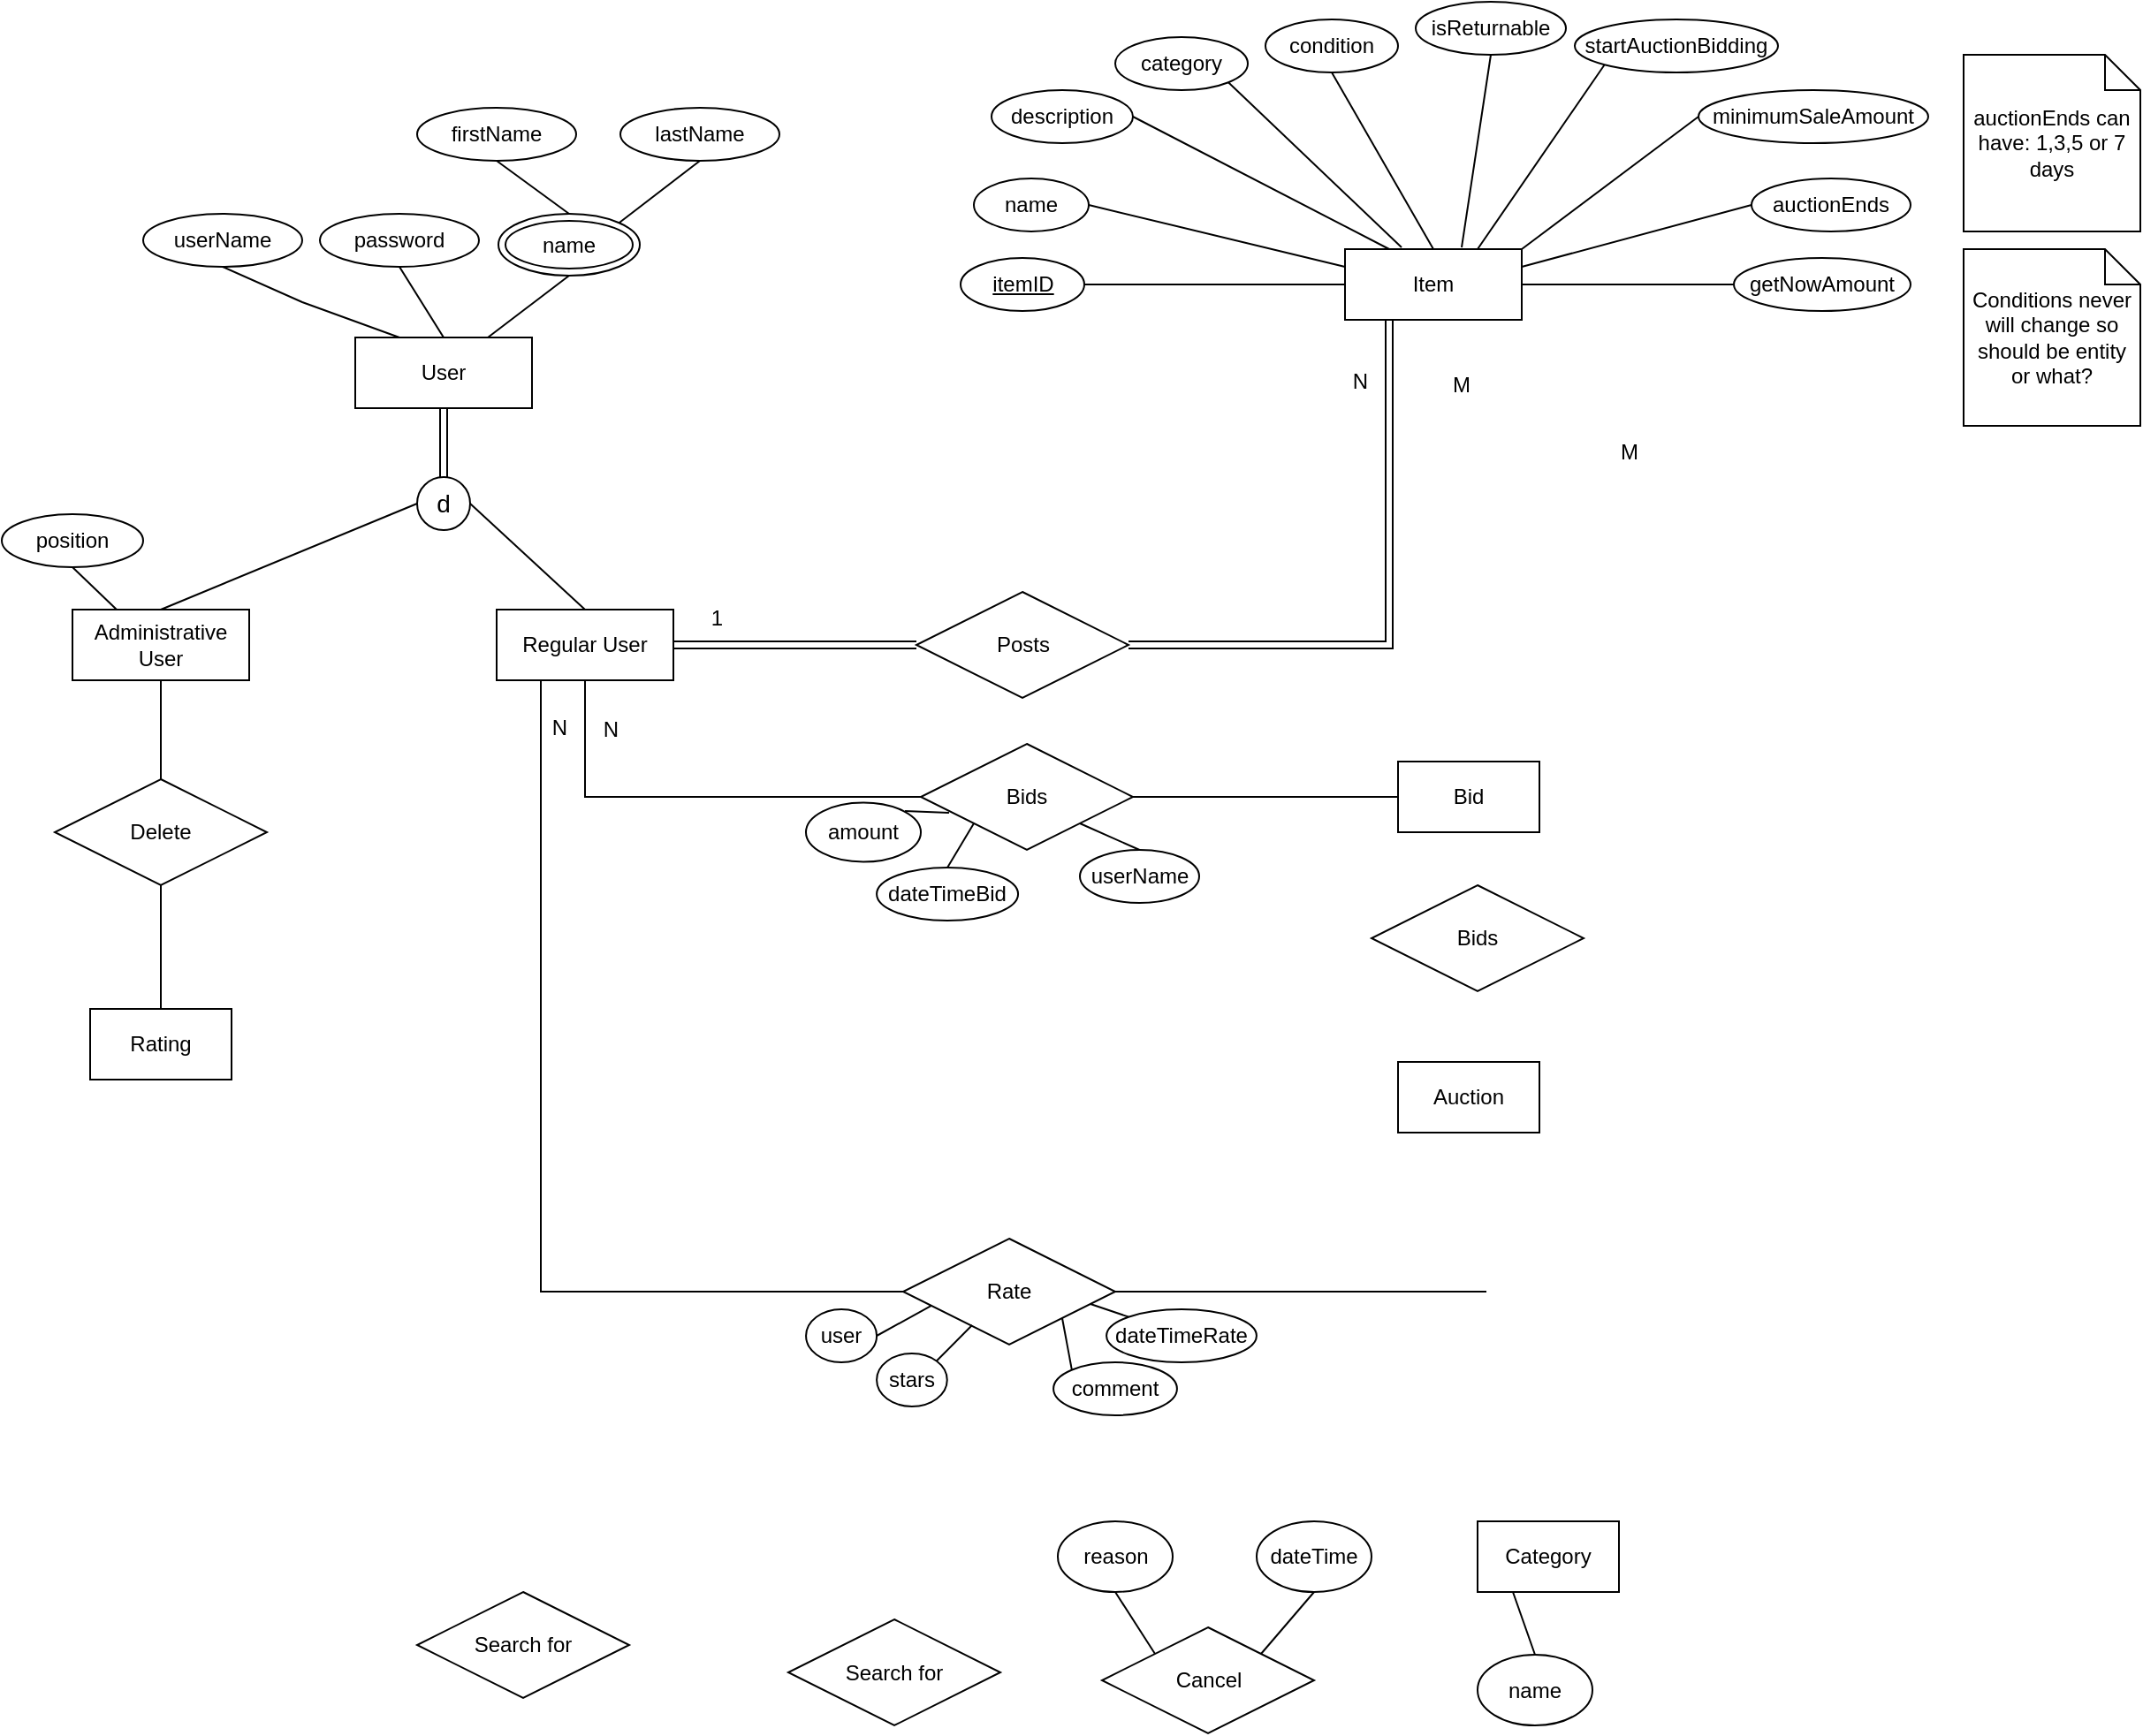 <mxfile version="23.1.1" type="github">
  <diagram name="Page-1" id="rn2iR9P1pemDrawHEx0V">
    <mxGraphModel dx="1194" dy="697" grid="1" gridSize="10" guides="1" tooltips="1" connect="1" arrows="1" fold="1" page="1" pageScale="1" pageWidth="1100" pageHeight="850" math="0" shadow="0">
      <root>
        <mxCell id="0" />
        <mxCell id="1" parent="0" />
        <mxCell id="5dd_w4zI6XYA0EgV0L-A-1" value="User" style="whiteSpace=wrap;html=1;align=center;" vertex="1" parent="1">
          <mxGeometry x="210" y="220" width="100" height="40" as="geometry" />
        </mxCell>
        <mxCell id="5dd_w4zI6XYA0EgV0L-A-2" value="Administrative User" style="whiteSpace=wrap;html=1;align=center;" vertex="1" parent="1">
          <mxGeometry x="50" y="374" width="100" height="40" as="geometry" />
        </mxCell>
        <mxCell id="5dd_w4zI6XYA0EgV0L-A-3" value="Regular User" style="whiteSpace=wrap;html=1;align=center;" vertex="1" parent="1">
          <mxGeometry x="290" y="374" width="100" height="40" as="geometry" />
        </mxCell>
        <mxCell id="5dd_w4zI6XYA0EgV0L-A-4" value="Item" style="whiteSpace=wrap;html=1;align=center;" vertex="1" parent="1">
          <mxGeometry x="770" y="170" width="100" height="40" as="geometry" />
        </mxCell>
        <mxCell id="5dd_w4zI6XYA0EgV0L-A-6" value="" style="endArrow=none;html=1;rounded=0;entryX=1;entryY=0.5;entryDx=0;entryDy=0;exitX=0.5;exitY=0;exitDx=0;exitDy=0;" edge="1" parent="1" source="5dd_w4zI6XYA0EgV0L-A-3" target="5dd_w4zI6XYA0EgV0L-A-7">
          <mxGeometry relative="1" as="geometry">
            <mxPoint x="410" y="330" as="sourcePoint" />
            <mxPoint x="245" y="270" as="targetPoint" />
          </mxGeometry>
        </mxCell>
        <mxCell id="5dd_w4zI6XYA0EgV0L-A-7" value="d" style="ellipse;whiteSpace=wrap;html=1;aspect=fixed;fontSize=14;" vertex="1" parent="1">
          <mxGeometry x="245" y="299" width="30" height="30" as="geometry" />
        </mxCell>
        <mxCell id="5dd_w4zI6XYA0EgV0L-A-8" value="" style="endArrow=none;html=1;rounded=0;entryX=0;entryY=0.5;entryDx=0;entryDy=0;exitX=0.5;exitY=0;exitDx=0;exitDy=0;" edge="1" parent="1" source="5dd_w4zI6XYA0EgV0L-A-2" target="5dd_w4zI6XYA0EgV0L-A-7">
          <mxGeometry relative="1" as="geometry">
            <mxPoint x="100" y="310" as="sourcePoint" />
            <mxPoint x="285" y="324" as="targetPoint" />
          </mxGeometry>
        </mxCell>
        <mxCell id="5dd_w4zI6XYA0EgV0L-A-9" value="userName" style="ellipse;whiteSpace=wrap;html=1;align=center;" vertex="1" parent="1">
          <mxGeometry x="90" y="150" width="90" height="30" as="geometry" />
        </mxCell>
        <mxCell id="5dd_w4zI6XYA0EgV0L-A-10" value="password" style="ellipse;whiteSpace=wrap;html=1;align=center;" vertex="1" parent="1">
          <mxGeometry x="190" y="150" width="90" height="30" as="geometry" />
        </mxCell>
        <mxCell id="5dd_w4zI6XYA0EgV0L-A-12" value="lastName" style="ellipse;whiteSpace=wrap;html=1;align=center;" vertex="1" parent="1">
          <mxGeometry x="360" y="90" width="90" height="30" as="geometry" />
        </mxCell>
        <mxCell id="5dd_w4zI6XYA0EgV0L-A-13" value="" style="endArrow=none;html=1;rounded=0;exitX=0.5;exitY=1;exitDx=0;exitDy=0;entryX=0.25;entryY=0;entryDx=0;entryDy=0;" edge="1" parent="1" source="5dd_w4zI6XYA0EgV0L-A-9" target="5dd_w4zI6XYA0EgV0L-A-1">
          <mxGeometry relative="1" as="geometry">
            <mxPoint x="60" y="240" as="sourcePoint" />
            <mxPoint x="230" y="200" as="targetPoint" />
            <Array as="points">
              <mxPoint x="180" y="200" />
            </Array>
          </mxGeometry>
        </mxCell>
        <mxCell id="5dd_w4zI6XYA0EgV0L-A-14" value="" style="endArrow=none;html=1;rounded=0;exitX=0.5;exitY=1;exitDx=0;exitDy=0;entryX=0.5;entryY=0;entryDx=0;entryDy=0;" edge="1" parent="1" source="5dd_w4zI6XYA0EgV0L-A-10" target="5dd_w4zI6XYA0EgV0L-A-1">
          <mxGeometry relative="1" as="geometry">
            <mxPoint x="140" y="190" as="sourcePoint" />
            <mxPoint x="245" y="230" as="targetPoint" />
            <Array as="points" />
          </mxGeometry>
        </mxCell>
        <mxCell id="5dd_w4zI6XYA0EgV0L-A-19" value="position" style="ellipse;whiteSpace=wrap;html=1;align=center;" vertex="1" parent="1">
          <mxGeometry x="10" y="320" width="80" height="30" as="geometry" />
        </mxCell>
        <mxCell id="5dd_w4zI6XYA0EgV0L-A-20" value="" style="endArrow=none;html=1;rounded=0;entryX=0.5;entryY=1;entryDx=0;entryDy=0;exitX=0.25;exitY=0;exitDx=0;exitDy=0;" edge="1" parent="1" source="5dd_w4zI6XYA0EgV0L-A-2" target="5dd_w4zI6XYA0EgV0L-A-19">
          <mxGeometry relative="1" as="geometry">
            <mxPoint x="470" y="430" as="sourcePoint" />
            <mxPoint x="630" y="430" as="targetPoint" />
          </mxGeometry>
        </mxCell>
        <mxCell id="5dd_w4zI6XYA0EgV0L-A-21" value="name" style="ellipse;whiteSpace=wrap;html=1;align=center;" vertex="1" parent="1">
          <mxGeometry x="560" y="130" width="65" height="30" as="geometry" />
        </mxCell>
        <mxCell id="5dd_w4zI6XYA0EgV0L-A-22" value="description" style="ellipse;whiteSpace=wrap;html=1;align=center;" vertex="1" parent="1">
          <mxGeometry x="570" y="80" width="80" height="30" as="geometry" />
        </mxCell>
        <mxCell id="5dd_w4zI6XYA0EgV0L-A-23" value="category" style="ellipse;whiteSpace=wrap;html=1;align=center;" vertex="1" parent="1">
          <mxGeometry x="640" y="50" width="75" height="30" as="geometry" />
        </mxCell>
        <mxCell id="5dd_w4zI6XYA0EgV0L-A-24" value="condition" style="ellipse;whiteSpace=wrap;html=1;align=center;" vertex="1" parent="1">
          <mxGeometry x="725" y="40" width="75" height="30" as="geometry" />
        </mxCell>
        <mxCell id="5dd_w4zI6XYA0EgV0L-A-25" value="" style="endArrow=none;html=1;rounded=0;exitX=1;exitY=0.5;exitDx=0;exitDy=0;entryX=0;entryY=0.25;entryDx=0;entryDy=0;" edge="1" parent="1" source="5dd_w4zI6XYA0EgV0L-A-21" target="5dd_w4zI6XYA0EgV0L-A-4">
          <mxGeometry relative="1" as="geometry">
            <mxPoint x="640" y="80" as="sourcePoint" />
            <mxPoint x="745" y="120" as="targetPoint" />
            <Array as="points" />
          </mxGeometry>
        </mxCell>
        <mxCell id="5dd_w4zI6XYA0EgV0L-A-26" value="" style="endArrow=none;html=1;rounded=0;exitX=1;exitY=0.5;exitDx=0;exitDy=0;entryX=0.25;entryY=0;entryDx=0;entryDy=0;" edge="1" parent="1" source="5dd_w4zI6XYA0EgV0L-A-22" target="5dd_w4zI6XYA0EgV0L-A-4">
          <mxGeometry relative="1" as="geometry">
            <mxPoint x="655" y="80" as="sourcePoint" />
            <mxPoint x="770" y="150" as="targetPoint" />
            <Array as="points" />
          </mxGeometry>
        </mxCell>
        <mxCell id="5dd_w4zI6XYA0EgV0L-A-27" value="" style="shape=link;html=1;rounded=0;exitX=0.5;exitY=0;exitDx=0;exitDy=0;entryX=0.5;entryY=1;entryDx=0;entryDy=0;" edge="1" parent="1" source="5dd_w4zI6XYA0EgV0L-A-7" target="5dd_w4zI6XYA0EgV0L-A-1">
          <mxGeometry relative="1" as="geometry">
            <mxPoint x="500" y="430" as="sourcePoint" />
            <mxPoint x="660" y="430" as="targetPoint" />
          </mxGeometry>
        </mxCell>
        <mxCell id="5dd_w4zI6XYA0EgV0L-A-28" value="" style="resizable=0;html=1;whiteSpace=wrap;align=right;verticalAlign=bottom;" connectable="0" vertex="1" parent="5dd_w4zI6XYA0EgV0L-A-27">
          <mxGeometry x="1" relative="1" as="geometry" />
        </mxCell>
        <mxCell id="5dd_w4zI6XYA0EgV0L-A-29" value="firstName" style="ellipse;whiteSpace=wrap;html=1;align=center;" vertex="1" parent="1">
          <mxGeometry x="245" y="90" width="90" height="30" as="geometry" />
        </mxCell>
        <mxCell id="5dd_w4zI6XYA0EgV0L-A-31" value="" style="endArrow=none;html=1;rounded=0;exitX=0.5;exitY=1;exitDx=0;exitDy=0;entryX=1;entryY=0;entryDx=0;entryDy=0;" edge="1" parent="1" source="5dd_w4zI6XYA0EgV0L-A-12" target="5dd_w4zI6XYA0EgV0L-A-33">
          <mxGeometry relative="1" as="geometry">
            <mxPoint x="360" y="190" as="sourcePoint" />
            <mxPoint x="385.355" y="145.858" as="targetPoint" />
            <Array as="points" />
          </mxGeometry>
        </mxCell>
        <mxCell id="5dd_w4zI6XYA0EgV0L-A-32" value="" style="endArrow=none;html=1;rounded=0;exitX=0.5;exitY=1;exitDx=0;exitDy=0;entryX=0.5;entryY=0;entryDx=0;entryDy=0;" edge="1" parent="1" source="5dd_w4zI6XYA0EgV0L-A-29" target="5dd_w4zI6XYA0EgV0L-A-33">
          <mxGeometry relative="1" as="geometry">
            <mxPoint x="450" y="110" as="sourcePoint" />
            <mxPoint x="350" y="140" as="targetPoint" />
            <Array as="points" />
          </mxGeometry>
        </mxCell>
        <mxCell id="5dd_w4zI6XYA0EgV0L-A-33" value="name" style="ellipse;shape=doubleEllipse;whiteSpace=wrap;html=1;" vertex="1" parent="1">
          <mxGeometry x="291" y="150" width="80" height="35" as="geometry" />
        </mxCell>
        <mxCell id="5dd_w4zI6XYA0EgV0L-A-34" value="" style="endArrow=none;html=1;rounded=0;exitX=0.5;exitY=1;exitDx=0;exitDy=0;entryX=0.75;entryY=0;entryDx=0;entryDy=0;" edge="1" parent="1" source="5dd_w4zI6XYA0EgV0L-A-33" target="5dd_w4zI6XYA0EgV0L-A-1">
          <mxGeometry relative="1" as="geometry">
            <mxPoint x="250" y="190" as="sourcePoint" />
            <mxPoint x="270" y="230" as="targetPoint" />
            <Array as="points" />
          </mxGeometry>
        </mxCell>
        <mxCell id="5dd_w4zI6XYA0EgV0L-A-35" value="" style="endArrow=none;html=1;rounded=0;exitX=1;exitY=1;exitDx=0;exitDy=0;entryX=0.32;entryY=-0.025;entryDx=0;entryDy=0;entryPerimeter=0;" edge="1" parent="1" source="5dd_w4zI6XYA0EgV0L-A-23" target="5dd_w4zI6XYA0EgV0L-A-4">
          <mxGeometry relative="1" as="geometry">
            <mxPoint x="765" y="80" as="sourcePoint" />
            <mxPoint x="795" y="140" as="targetPoint" />
            <Array as="points" />
          </mxGeometry>
        </mxCell>
        <mxCell id="5dd_w4zI6XYA0EgV0L-A-36" value="" style="endArrow=none;html=1;rounded=0;exitX=0.5;exitY=1;exitDx=0;exitDy=0;entryX=0.5;entryY=0;entryDx=0;entryDy=0;" edge="1" parent="1" source="5dd_w4zI6XYA0EgV0L-A-24" target="5dd_w4zI6XYA0EgV0L-A-4">
          <mxGeometry relative="1" as="geometry">
            <mxPoint x="875" y="80" as="sourcePoint" />
            <mxPoint x="820" y="140" as="targetPoint" />
            <Array as="points" />
          </mxGeometry>
        </mxCell>
        <mxCell id="5dd_w4zI6XYA0EgV0L-A-37" value="isReturnable" style="ellipse;whiteSpace=wrap;html=1;align=center;" vertex="1" parent="1">
          <mxGeometry x="810" y="30" width="85" height="30" as="geometry" />
        </mxCell>
        <mxCell id="5dd_w4zI6XYA0EgV0L-A-38" value="" style="endArrow=none;html=1;rounded=0;exitX=0.5;exitY=1;exitDx=0;exitDy=0;entryX=0.66;entryY=-0.025;entryDx=0;entryDy=0;entryPerimeter=0;" edge="1" parent="1" source="5dd_w4zI6XYA0EgV0L-A-37" target="5dd_w4zI6XYA0EgV0L-A-4">
          <mxGeometry relative="1" as="geometry">
            <mxPoint x="948" y="80" as="sourcePoint" />
            <mxPoint x="845" y="140" as="targetPoint" />
            <Array as="points" />
          </mxGeometry>
        </mxCell>
        <mxCell id="5dd_w4zI6XYA0EgV0L-A-39" value="Category" style="whiteSpace=wrap;html=1;align=center;" vertex="1" parent="1">
          <mxGeometry x="845" y="890" width="80" height="40" as="geometry" />
        </mxCell>
        <mxCell id="5dd_w4zI6XYA0EgV0L-A-40" value="name" style="ellipse;whiteSpace=wrap;html=1;align=center;" vertex="1" parent="1">
          <mxGeometry x="845" y="965.5" width="65" height="40" as="geometry" />
        </mxCell>
        <mxCell id="5dd_w4zI6XYA0EgV0L-A-45" value="" style="endArrow=none;html=1;rounded=0;entryX=0.25;entryY=1;entryDx=0;entryDy=0;exitX=0.5;exitY=0;exitDx=0;exitDy=0;" edge="1" parent="1" source="5dd_w4zI6XYA0EgV0L-A-40" target="5dd_w4zI6XYA0EgV0L-A-39">
          <mxGeometry relative="1" as="geometry">
            <mxPoint x="335" y="500" as="sourcePoint" />
            <mxPoint x="495" y="500" as="targetPoint" />
          </mxGeometry>
        </mxCell>
        <mxCell id="5dd_w4zI6XYA0EgV0L-A-46" value="Conditions never will change so should be entity or what?&lt;br&gt;" style="shape=note;size=20;whiteSpace=wrap;html=1;" vertex="1" parent="1">
          <mxGeometry x="1120" y="170" width="100" height="100" as="geometry" />
        </mxCell>
        <mxCell id="5dd_w4zI6XYA0EgV0L-A-47" value="startAuctionBidding" style="ellipse;whiteSpace=wrap;html=1;align=center;" vertex="1" parent="1">
          <mxGeometry x="900" y="40" width="115" height="30" as="geometry" />
        </mxCell>
        <mxCell id="5dd_w4zI6XYA0EgV0L-A-48" value="" style="endArrow=none;html=1;rounded=0;exitX=0;exitY=1;exitDx=0;exitDy=0;entryX=0.75;entryY=0;entryDx=0;entryDy=0;" edge="1" parent="1" source="5dd_w4zI6XYA0EgV0L-A-47" target="5dd_w4zI6XYA0EgV0L-A-4">
          <mxGeometry relative="1" as="geometry">
            <mxPoint x="945" y="90" as="sourcePoint" />
            <mxPoint x="870" y="150" as="targetPoint" />
            <Array as="points" />
          </mxGeometry>
        </mxCell>
        <mxCell id="5dd_w4zI6XYA0EgV0L-A-49" value="minimumSaleAmount" style="ellipse;whiteSpace=wrap;html=1;align=center;" vertex="1" parent="1">
          <mxGeometry x="970" y="80" width="130" height="30" as="geometry" />
        </mxCell>
        <mxCell id="5dd_w4zI6XYA0EgV0L-A-50" value="" style="endArrow=none;html=1;rounded=0;exitX=0;exitY=0.5;exitDx=0;exitDy=0;entryX=1;entryY=0;entryDx=0;entryDy=0;" edge="1" parent="1" source="5dd_w4zI6XYA0EgV0L-A-49" target="5dd_w4zI6XYA0EgV0L-A-4">
          <mxGeometry relative="1" as="geometry">
            <mxPoint x="960" y="100" as="sourcePoint" />
            <mxPoint x="870" y="160" as="targetPoint" />
            <Array as="points" />
          </mxGeometry>
        </mxCell>
        <mxCell id="5dd_w4zI6XYA0EgV0L-A-51" value="auctionEnds" style="ellipse;whiteSpace=wrap;html=1;align=center;" vertex="1" parent="1">
          <mxGeometry x="1000" y="130" width="90" height="30" as="geometry" />
        </mxCell>
        <mxCell id="5dd_w4zI6XYA0EgV0L-A-52" value="" style="endArrow=none;html=1;rounded=0;exitX=0;exitY=0.5;exitDx=0;exitDy=0;entryX=1;entryY=0.25;entryDx=0;entryDy=0;" edge="1" parent="1" source="5dd_w4zI6XYA0EgV0L-A-51" target="5dd_w4zI6XYA0EgV0L-A-4">
          <mxGeometry relative="1" as="geometry">
            <mxPoint x="980" y="90" as="sourcePoint" />
            <mxPoint x="880" y="180" as="targetPoint" />
            <Array as="points" />
          </mxGeometry>
        </mxCell>
        <mxCell id="5dd_w4zI6XYA0EgV0L-A-53" value="getNowAmount" style="ellipse;whiteSpace=wrap;html=1;align=center;" vertex="1" parent="1">
          <mxGeometry x="990" y="175" width="100" height="30" as="geometry" />
        </mxCell>
        <mxCell id="5dd_w4zI6XYA0EgV0L-A-54" value="" style="endArrow=none;html=1;rounded=0;exitX=0;exitY=0.5;exitDx=0;exitDy=0;entryX=1;entryY=0.5;entryDx=0;entryDy=0;" edge="1" parent="1" source="5dd_w4zI6XYA0EgV0L-A-53" target="5dd_w4zI6XYA0EgV0L-A-4">
          <mxGeometry relative="1" as="geometry">
            <mxPoint x="990" y="140" as="sourcePoint" />
            <mxPoint x="880" y="190" as="targetPoint" />
            <Array as="points" />
          </mxGeometry>
        </mxCell>
        <mxCell id="5dd_w4zI6XYA0EgV0L-A-55" value="auctionEnds can have: 1,3,5 or 7 days" style="shape=note;size=20;whiteSpace=wrap;html=1;" vertex="1" parent="1">
          <mxGeometry x="1120" y="60" width="100" height="100" as="geometry" />
        </mxCell>
        <mxCell id="5dd_w4zI6XYA0EgV0L-A-57" value="" style="endArrow=none;html=1;rounded=0;exitX=1;exitY=0.5;exitDx=0;exitDy=0;entryX=0;entryY=0.5;entryDx=0;entryDy=0;" edge="1" parent="1" source="5dd_w4zI6XYA0EgV0L-A-71" target="5dd_w4zI6XYA0EgV0L-A-4">
          <mxGeometry relative="1" as="geometry">
            <mxPoint x="625" y="190" as="sourcePoint" />
            <mxPoint x="780" y="200" as="targetPoint" />
            <Array as="points" />
          </mxGeometry>
        </mxCell>
        <mxCell id="5dd_w4zI6XYA0EgV0L-A-58" value="Search for" style="shape=rhombus;perimeter=rhombusPerimeter;whiteSpace=wrap;html=1;align=center;" vertex="1" parent="1">
          <mxGeometry x="455" y="945.5" width="120" height="60" as="geometry" />
        </mxCell>
        <mxCell id="5dd_w4zI6XYA0EgV0L-A-67" value="amount" style="ellipse;whiteSpace=wrap;html=1;align=center;" vertex="1" parent="1">
          <mxGeometry x="465" y="483.22" width="65" height="33.55" as="geometry" />
        </mxCell>
        <mxCell id="5dd_w4zI6XYA0EgV0L-A-68" value="" style="endArrow=none;html=1;rounded=0;entryX=0.133;entryY=0.65;entryDx=0;entryDy=0;entryPerimeter=0;" edge="1" parent="1" target="5dd_w4zI6XYA0EgV0L-A-85">
          <mxGeometry relative="1" as="geometry">
            <mxPoint x="521" y="488" as="sourcePoint" />
            <mxPoint x="540" y="390" as="targetPoint" />
            <Array as="points" />
          </mxGeometry>
        </mxCell>
        <mxCell id="5dd_w4zI6XYA0EgV0L-A-69" value="dateTimeBid" style="ellipse;whiteSpace=wrap;html=1;align=center;" vertex="1" parent="1">
          <mxGeometry x="505.04" y="520" width="80" height="30" as="geometry" />
        </mxCell>
        <mxCell id="5dd_w4zI6XYA0EgV0L-A-70" value="userName" style="ellipse;whiteSpace=wrap;html=1;align=center;" vertex="1" parent="1">
          <mxGeometry x="620" y="510" width="67.5" height="30" as="geometry" />
        </mxCell>
        <mxCell id="5dd_w4zI6XYA0EgV0L-A-71" value="itemID" style="ellipse;whiteSpace=wrap;html=1;align=center;fontStyle=4;" vertex="1" parent="1">
          <mxGeometry x="552.5" y="175" width="70" height="30" as="geometry" />
        </mxCell>
        <mxCell id="5dd_w4zI6XYA0EgV0L-A-72" value="" style="endArrow=none;html=1;rounded=0;entryX=0;entryY=1;entryDx=0;entryDy=0;exitX=0.5;exitY=0;exitDx=0;exitDy=0;" edge="1" parent="1" source="5dd_w4zI6XYA0EgV0L-A-69" target="5dd_w4zI6XYA0EgV0L-A-85">
          <mxGeometry relative="1" as="geometry">
            <mxPoint x="540" y="550" as="sourcePoint" />
            <mxPoint x="517.5" y="420" as="targetPoint" />
          </mxGeometry>
        </mxCell>
        <mxCell id="5dd_w4zI6XYA0EgV0L-A-73" value="" style="endArrow=none;html=1;rounded=0;exitX=0.5;exitY=0;exitDx=0;exitDy=0;entryX=1;entryY=1;entryDx=0;entryDy=0;" edge="1" parent="1" source="5dd_w4zI6XYA0EgV0L-A-70" target="5dd_w4zI6XYA0EgV0L-A-85">
          <mxGeometry relative="1" as="geometry">
            <mxPoint x="640" y="370" as="sourcePoint" />
            <mxPoint x="610" y="390" as="targetPoint" />
          </mxGeometry>
        </mxCell>
        <mxCell id="5dd_w4zI6XYA0EgV0L-A-74" value="Rating" style="whiteSpace=wrap;html=1;align=center;" vertex="1" parent="1">
          <mxGeometry x="60" y="600" width="80" height="40" as="geometry" />
        </mxCell>
        <mxCell id="5dd_w4zI6XYA0EgV0L-A-75" value="Cancel" style="shape=rhombus;perimeter=rhombusPerimeter;whiteSpace=wrap;html=1;align=center;" vertex="1" parent="1">
          <mxGeometry x="632.5" y="950" width="120" height="60" as="geometry" />
        </mxCell>
        <mxCell id="5dd_w4zI6XYA0EgV0L-A-76" value="reason" style="ellipse;whiteSpace=wrap;html=1;align=center;" vertex="1" parent="1">
          <mxGeometry x="607.5" y="890" width="65" height="40" as="geometry" />
        </mxCell>
        <mxCell id="5dd_w4zI6XYA0EgV0L-A-77" value="dateTime" style="ellipse;whiteSpace=wrap;html=1;align=center;" vertex="1" parent="1">
          <mxGeometry x="720" y="890" width="65" height="40" as="geometry" />
        </mxCell>
        <mxCell id="5dd_w4zI6XYA0EgV0L-A-78" value="" style="endArrow=none;html=1;rounded=0;exitX=0.5;exitY=1;exitDx=0;exitDy=0;entryX=0;entryY=0;entryDx=0;entryDy=0;" edge="1" parent="1" source="5dd_w4zI6XYA0EgV0L-A-76" target="5dd_w4zI6XYA0EgV0L-A-75">
          <mxGeometry relative="1" as="geometry">
            <mxPoint x="777.5" y="1000" as="sourcePoint" />
            <mxPoint x="937.5" y="1000" as="targetPoint" />
          </mxGeometry>
        </mxCell>
        <mxCell id="5dd_w4zI6XYA0EgV0L-A-79" value="" style="endArrow=none;html=1;rounded=0;exitX=0.5;exitY=1;exitDx=0;exitDy=0;entryX=1;entryY=0;entryDx=0;entryDy=0;" edge="1" parent="1" source="5dd_w4zI6XYA0EgV0L-A-77" target="5dd_w4zI6XYA0EgV0L-A-75">
          <mxGeometry relative="1" as="geometry">
            <mxPoint x="650.5" y="940" as="sourcePoint" />
            <mxPoint x="667.5" y="965" as="targetPoint" />
          </mxGeometry>
        </mxCell>
        <mxCell id="5dd_w4zI6XYA0EgV0L-A-80" value="Delete" style="shape=rhombus;perimeter=rhombusPerimeter;whiteSpace=wrap;html=1;align=center;" vertex="1" parent="1">
          <mxGeometry x="40" y="470" width="120" height="60" as="geometry" />
        </mxCell>
        <mxCell id="5dd_w4zI6XYA0EgV0L-A-81" value="" style="endArrow=none;html=1;rounded=0;exitX=0.5;exitY=1;exitDx=0;exitDy=0;entryX=0.5;entryY=0;entryDx=0;entryDy=0;" edge="1" parent="1" source="5dd_w4zI6XYA0EgV0L-A-2" target="5dd_w4zI6XYA0EgV0L-A-80">
          <mxGeometry relative="1" as="geometry">
            <mxPoint x="190" y="470" as="sourcePoint" />
            <mxPoint x="350" y="470" as="targetPoint" />
          </mxGeometry>
        </mxCell>
        <mxCell id="5dd_w4zI6XYA0EgV0L-A-82" value="" style="endArrow=none;html=1;rounded=0;exitX=0.5;exitY=1;exitDx=0;exitDy=0;entryX=0.5;entryY=0;entryDx=0;entryDy=0;" edge="1" parent="1" source="5dd_w4zI6XYA0EgV0L-A-80" target="5dd_w4zI6XYA0EgV0L-A-74">
          <mxGeometry relative="1" as="geometry">
            <mxPoint x="170" y="564" as="sourcePoint" />
            <mxPoint x="170" y="620" as="targetPoint" />
          </mxGeometry>
        </mxCell>
        <mxCell id="5dd_w4zI6XYA0EgV0L-A-83" value="Auction" style="whiteSpace=wrap;html=1;align=center;" vertex="1" parent="1">
          <mxGeometry x="800" y="630" width="80" height="40" as="geometry" />
        </mxCell>
        <mxCell id="5dd_w4zI6XYA0EgV0L-A-85" value="Bids" style="shape=rhombus;perimeter=rhombusPerimeter;whiteSpace=wrap;html=1;align=center;" vertex="1" parent="1">
          <mxGeometry x="530.0" y="450" width="120" height="60" as="geometry" />
        </mxCell>
        <mxCell id="5dd_w4zI6XYA0EgV0L-A-86" value="" style="resizable=0;html=1;whiteSpace=wrap;align=right;verticalAlign=bottom;" connectable="0" vertex="1" parent="1">
          <mxGeometry x="460.163" y="393.552" as="geometry" />
        </mxCell>
        <mxCell id="5dd_w4zI6XYA0EgV0L-A-87" value="M" style="resizable=0;html=1;whiteSpace=wrap;align=left;verticalAlign=bottom;" connectable="0" vertex="1" parent="1">
          <mxGeometry x="930" y="299" as="geometry">
            <mxPoint x="-6" y="-6" as="offset" />
          </mxGeometry>
        </mxCell>
        <mxCell id="5dd_w4zI6XYA0EgV0L-A-91" value="" style="endArrow=none;html=1;rounded=0;exitX=0.5;exitY=1;exitDx=0;exitDy=0;entryX=0;entryY=0.5;entryDx=0;entryDy=0;" edge="1" parent="1" source="5dd_w4zI6XYA0EgV0L-A-3" target="5dd_w4zI6XYA0EgV0L-A-85">
          <mxGeometry relative="1" as="geometry">
            <mxPoint x="400" y="394" as="sourcePoint" />
            <mxPoint x="420" y="339" as="targetPoint" />
            <Array as="points">
              <mxPoint x="340" y="480" />
            </Array>
          </mxGeometry>
        </mxCell>
        <mxCell id="5dd_w4zI6XYA0EgV0L-A-92" value="" style="resizable=0;html=1;whiteSpace=wrap;align=left;verticalAlign=bottom;" connectable="0" vertex="1" parent="5dd_w4zI6XYA0EgV0L-A-91">
          <mxGeometry x="-1" relative="1" as="geometry" />
        </mxCell>
        <mxCell id="5dd_w4zI6XYA0EgV0L-A-93" value="N" style="resizable=0;html=1;whiteSpace=wrap;align=right;verticalAlign=bottom;" connectable="0" vertex="1" parent="5dd_w4zI6XYA0EgV0L-A-91">
          <mxGeometry x="1" relative="1" as="geometry">
            <mxPoint x="-170" y="-30" as="offset" />
          </mxGeometry>
        </mxCell>
        <mxCell id="5dd_w4zI6XYA0EgV0L-A-94" value="" style="endArrow=none;html=1;rounded=0;exitX=1;exitY=0.5;exitDx=0;exitDy=0;" edge="1" parent="1" source="5dd_w4zI6XYA0EgV0L-A-85">
          <mxGeometry relative="1" as="geometry">
            <mxPoint x="400" y="404" as="sourcePoint" />
            <mxPoint x="800" y="480" as="targetPoint" />
            <Array as="points" />
          </mxGeometry>
        </mxCell>
        <mxCell id="5dd_w4zI6XYA0EgV0L-A-95" value="" style="resizable=0;html=1;whiteSpace=wrap;align=left;verticalAlign=bottom;" connectable="0" vertex="1" parent="5dd_w4zI6XYA0EgV0L-A-94">
          <mxGeometry x="-1" relative="1" as="geometry" />
        </mxCell>
        <mxCell id="5dd_w4zI6XYA0EgV0L-A-98" value="Posts" style="shape=rhombus;perimeter=rhombusPerimeter;whiteSpace=wrap;html=1;align=center;" vertex="1" parent="1">
          <mxGeometry x="527.5" y="364" width="120" height="60" as="geometry" />
        </mxCell>
        <mxCell id="5dd_w4zI6XYA0EgV0L-A-101" value="" style="shape=link;html=1;rounded=0;entryX=0;entryY=0.5;entryDx=0;entryDy=0;" edge="1" parent="1" target="5dd_w4zI6XYA0EgV0L-A-98">
          <mxGeometry relative="1" as="geometry">
            <mxPoint x="390" y="394" as="sourcePoint" />
            <mxPoint x="515" y="520" as="targetPoint" />
            <Array as="points" />
          </mxGeometry>
        </mxCell>
        <mxCell id="5dd_w4zI6XYA0EgV0L-A-102" value="1" style="resizable=0;html=1;whiteSpace=wrap;align=right;verticalAlign=bottom;" connectable="0" vertex="1" parent="5dd_w4zI6XYA0EgV0L-A-101">
          <mxGeometry x="1" relative="1" as="geometry">
            <mxPoint x="-108" y="-7" as="offset" />
          </mxGeometry>
        </mxCell>
        <mxCell id="5dd_w4zI6XYA0EgV0L-A-103" value="N" style="resizable=0;html=1;whiteSpace=wrap;align=right;verticalAlign=bottom;" connectable="0" vertex="1" parent="1">
          <mxGeometry x="359.999" y="389.55" as="geometry">
            <mxPoint x="425" y="-136" as="offset" />
          </mxGeometry>
        </mxCell>
        <mxCell id="5dd_w4zI6XYA0EgV0L-A-106" value="" style="shape=link;html=1;rounded=0;exitX=1;exitY=0.5;exitDx=0;exitDy=0;entryX=0.25;entryY=1;entryDx=0;entryDy=0;width=-4;" edge="1" parent="1" source="5dd_w4zI6XYA0EgV0L-A-98" target="5dd_w4zI6XYA0EgV0L-A-4">
          <mxGeometry relative="1" as="geometry">
            <mxPoint x="767.5" y="479.5" as="sourcePoint" />
            <mxPoint x="927.5" y="479.5" as="targetPoint" />
            <Array as="points">
              <mxPoint x="795" y="394" />
            </Array>
          </mxGeometry>
        </mxCell>
        <mxCell id="5dd_w4zI6XYA0EgV0L-A-108" value="Rate" style="shape=rhombus;perimeter=rhombusPerimeter;whiteSpace=wrap;html=1;align=center;" vertex="1" parent="1">
          <mxGeometry x="520" y="730" width="120" height="60" as="geometry" />
        </mxCell>
        <mxCell id="5dd_w4zI6XYA0EgV0L-A-109" value="" style="endArrow=none;html=1;rounded=0;entryX=0;entryY=0.5;entryDx=0;entryDy=0;exitX=0.25;exitY=1;exitDx=0;exitDy=0;" edge="1" parent="1" source="5dd_w4zI6XYA0EgV0L-A-3" target="5dd_w4zI6XYA0EgV0L-A-108">
          <mxGeometry relative="1" as="geometry">
            <mxPoint x="310" y="550" as="sourcePoint" />
            <mxPoint x="470" y="550" as="targetPoint" />
            <Array as="points">
              <mxPoint x="315" y="560" />
              <mxPoint x="315" y="760" />
            </Array>
          </mxGeometry>
        </mxCell>
        <mxCell id="5dd_w4zI6XYA0EgV0L-A-110" value="" style="endArrow=none;html=1;rounded=0;exitX=1;exitY=0.5;exitDx=0;exitDy=0;" edge="1" parent="1" source="5dd_w4zI6XYA0EgV0L-A-108">
          <mxGeometry relative="1" as="geometry">
            <mxPoint x="725" y="540" as="sourcePoint" />
            <mxPoint x="850" y="760" as="targetPoint" />
            <Array as="points">
              <mxPoint x="850" y="760" />
            </Array>
          </mxGeometry>
        </mxCell>
        <mxCell id="5dd_w4zI6XYA0EgV0L-A-111" value="M" style="resizable=0;html=1;whiteSpace=wrap;align=left;verticalAlign=bottom;" connectable="0" vertex="1" parent="1">
          <mxGeometry x="835" y="261" as="geometry">
            <mxPoint x="-6" y="-6" as="offset" />
          </mxGeometry>
        </mxCell>
        <mxCell id="5dd_w4zI6XYA0EgV0L-A-112" value="N" style="resizable=0;html=1;whiteSpace=wrap;align=right;verticalAlign=bottom;" connectable="0" vertex="1" parent="1">
          <mxGeometry x="434.999" y="395.55" as="geometry">
            <mxPoint x="-103" y="54" as="offset" />
          </mxGeometry>
        </mxCell>
        <mxCell id="5dd_w4zI6XYA0EgV0L-A-114" value="user" style="ellipse;whiteSpace=wrap;html=1;align=center;" vertex="1" parent="1">
          <mxGeometry x="465.04" y="770" width="40" height="30" as="geometry" />
        </mxCell>
        <mxCell id="5dd_w4zI6XYA0EgV0L-A-115" value="stars" style="ellipse;whiteSpace=wrap;html=1;align=center;" vertex="1" parent="1">
          <mxGeometry x="505.04" y="795" width="39.84" height="30" as="geometry" />
        </mxCell>
        <mxCell id="5dd_w4zI6XYA0EgV0L-A-116" value="comment" style="ellipse;whiteSpace=wrap;html=1;align=center;" vertex="1" parent="1">
          <mxGeometry x="605.04" y="800" width="69.92" height="30" as="geometry" />
        </mxCell>
        <mxCell id="5dd_w4zI6XYA0EgV0L-A-117" value="dateTimeRate" style="ellipse;whiteSpace=wrap;html=1;align=center;" vertex="1" parent="1">
          <mxGeometry x="635.04" y="770" width="84.92" height="30" as="geometry" />
        </mxCell>
        <mxCell id="5dd_w4zI6XYA0EgV0L-A-119" value="" style="endArrow=none;html=1;rounded=0;entryX=0.133;entryY=0.633;entryDx=0;entryDy=0;entryPerimeter=0;exitX=1;exitY=0.5;exitDx=0;exitDy=0;" edge="1" parent="1" source="5dd_w4zI6XYA0EgV0L-A-114" target="5dd_w4zI6XYA0EgV0L-A-108">
          <mxGeometry relative="1" as="geometry">
            <mxPoint x="410" y="625" as="sourcePoint" />
            <mxPoint x="570" y="625" as="targetPoint" />
          </mxGeometry>
        </mxCell>
        <mxCell id="5dd_w4zI6XYA0EgV0L-A-120" value="" style="endArrow=none;html=1;rounded=0;entryX=0.325;entryY=0.817;entryDx=0;entryDy=0;entryPerimeter=0;exitX=1;exitY=0;exitDx=0;exitDy=0;" edge="1" parent="1" source="5dd_w4zI6XYA0EgV0L-A-115" target="5dd_w4zI6XYA0EgV0L-A-108">
          <mxGeometry relative="1" as="geometry">
            <mxPoint x="520" y="595" as="sourcePoint" />
            <mxPoint x="546" y="578" as="targetPoint" />
          </mxGeometry>
        </mxCell>
        <mxCell id="5dd_w4zI6XYA0EgV0L-A-121" value="" style="endArrow=none;html=1;rounded=0;entryX=1;entryY=1;entryDx=0;entryDy=0;exitX=0;exitY=0;exitDx=0;exitDy=0;" edge="1" parent="1" source="5dd_w4zI6XYA0EgV0L-A-116" target="5dd_w4zI6XYA0EgV0L-A-108">
          <mxGeometry relative="1" as="geometry">
            <mxPoint x="530" y="605" as="sourcePoint" />
            <mxPoint x="556" y="588" as="targetPoint" />
          </mxGeometry>
        </mxCell>
        <mxCell id="5dd_w4zI6XYA0EgV0L-A-122" value="" style="endArrow=none;html=1;rounded=0;entryX=0.883;entryY=0.617;entryDx=0;entryDy=0;entryPerimeter=0;exitX=0;exitY=0;exitDx=0;exitDy=0;" edge="1" parent="1" source="5dd_w4zI6XYA0EgV0L-A-117" target="5dd_w4zI6XYA0EgV0L-A-108">
          <mxGeometry relative="1" as="geometry">
            <mxPoint x="631" y="614" as="sourcePoint" />
            <mxPoint x="615" y="594" as="targetPoint" />
          </mxGeometry>
        </mxCell>
        <mxCell id="5dd_w4zI6XYA0EgV0L-A-123" value="Search for" style="shape=rhombus;perimeter=rhombusPerimeter;whiteSpace=wrap;html=1;align=center;" vertex="1" parent="1">
          <mxGeometry x="245" y="930" width="120" height="60" as="geometry" />
        </mxCell>
        <mxCell id="5dd_w4zI6XYA0EgV0L-A-126" value="Bid" style="whiteSpace=wrap;html=1;align=center;" vertex="1" parent="1">
          <mxGeometry x="800" y="460" width="80" height="40" as="geometry" />
        </mxCell>
        <mxCell id="5dd_w4zI6XYA0EgV0L-A-128" value="Bids" style="shape=rhombus;perimeter=rhombusPerimeter;whiteSpace=wrap;html=1;align=center;" vertex="1" parent="1">
          <mxGeometry x="785.0" y="530" width="120" height="60" as="geometry" />
        </mxCell>
      </root>
    </mxGraphModel>
  </diagram>
</mxfile>
